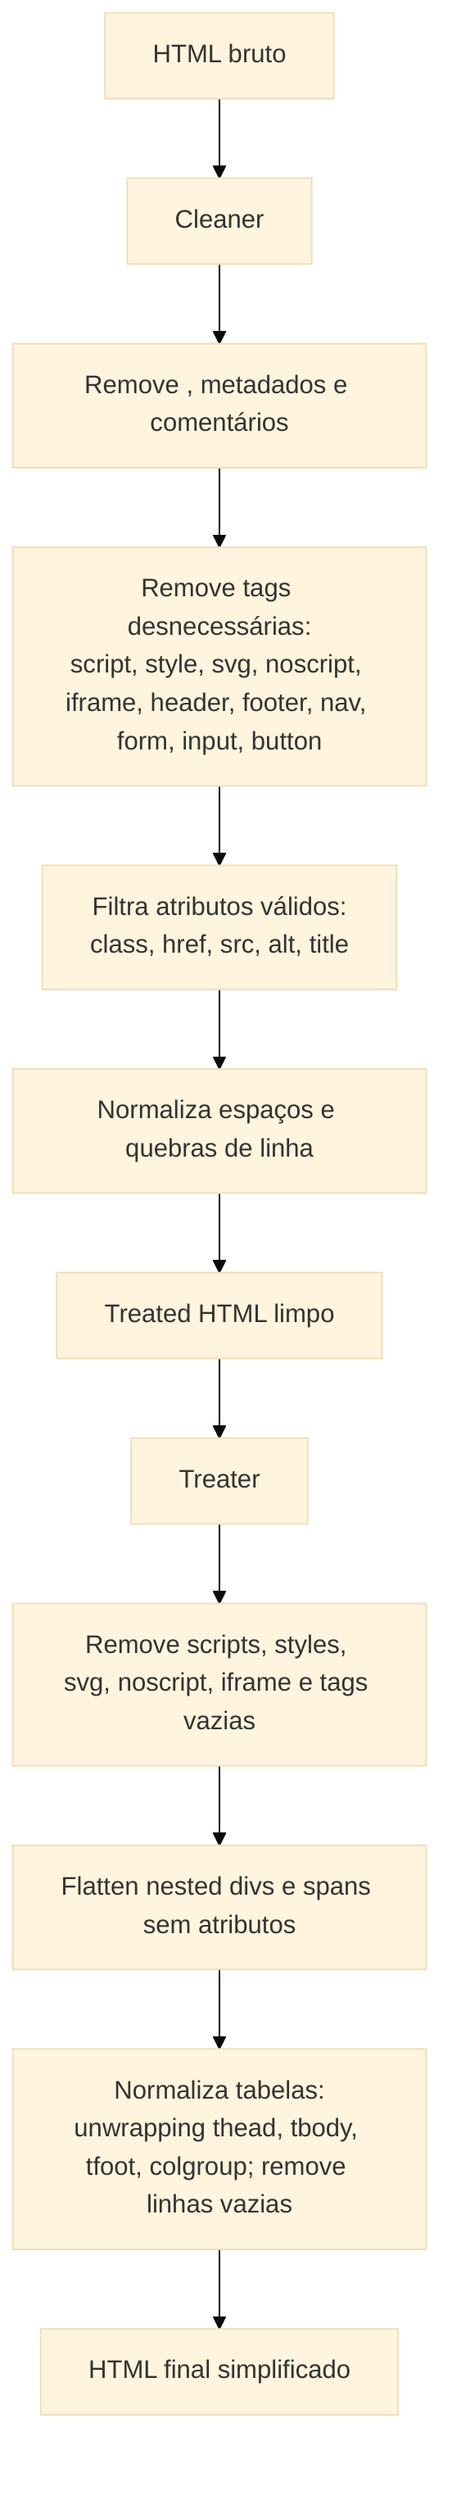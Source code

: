 ---
config:
  theme: base
  look: classic
---
flowchart TD
    A1[HTML bruto] --> B1[Cleaner]
    B1 --> B2[Remove <head>, metadados e comentários]
    B2 --> B3[Remove tags desnecessárias:<br>script, style, svg, noscript, iframe, header, footer, nav, form, input, button]
    B3 --> B4[Filtra atributos válidos:<br>class, href, src, alt, title]
    B4 --> B5[Normaliza espaços e quebras de linha]
    B5 --> C1[Treated HTML limpo]
    C1 --> D1[Treater]
    D1 --> D2[Remove scripts, styles, svg, noscript, iframe e tags vazias]
    D2 --> D3[Flatten nested divs e spans sem atributos]
    D3 --> D4[Normaliza tabelas:<br>unwrapping thead, tbody, tfoot, colgroup; remove linhas vazias]
    D4 --> D5[HTML final simplificado]